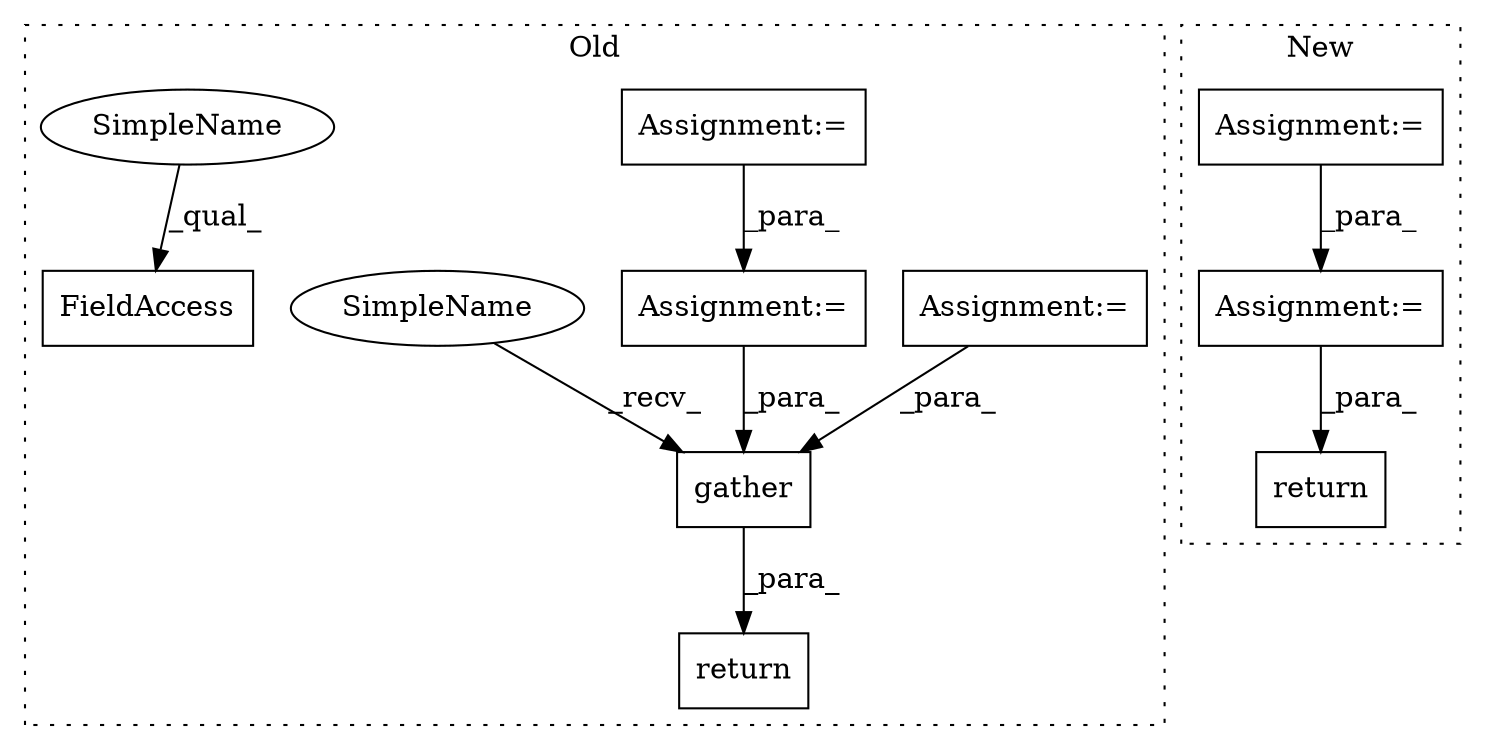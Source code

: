 digraph G {
subgraph cluster0 {
1 [label="gather" a="32" s="3826,3837" l="7,1" shape="box"];
4 [label="return" a="41" s="3769" l="7" shape="box"];
5 [label="FieldAccess" a="22" s="3728" l="17" shape="box"];
7 [label="Assignment:=" a="7" s="3679" l="1" shape="box"];
8 [label="Assignment:=" a="7" s="3563" l="1" shape="box"];
9 [label="Assignment:=" a="7" s="3457" l="1" shape="box"];
10 [label="SimpleName" a="42" s="3815" l="10" shape="ellipse"];
11 [label="SimpleName" a="42" s="3728" l="10" shape="ellipse"];
label = "Old";
style="dotted";
}
subgraph cluster1 {
2 [label="return" a="41" s="4004" l="7" shape="box"];
3 [label="Assignment:=" a="7" s="3941" l="1" shape="box"];
6 [label="Assignment:=" a="7" s="3700" l="1" shape="box"];
label = "New";
style="dotted";
}
1 -> 4 [label="_para_"];
3 -> 2 [label="_para_"];
6 -> 3 [label="_para_"];
7 -> 1 [label="_para_"];
8 -> 1 [label="_para_"];
9 -> 8 [label="_para_"];
10 -> 1 [label="_recv_"];
11 -> 5 [label="_qual_"];
}